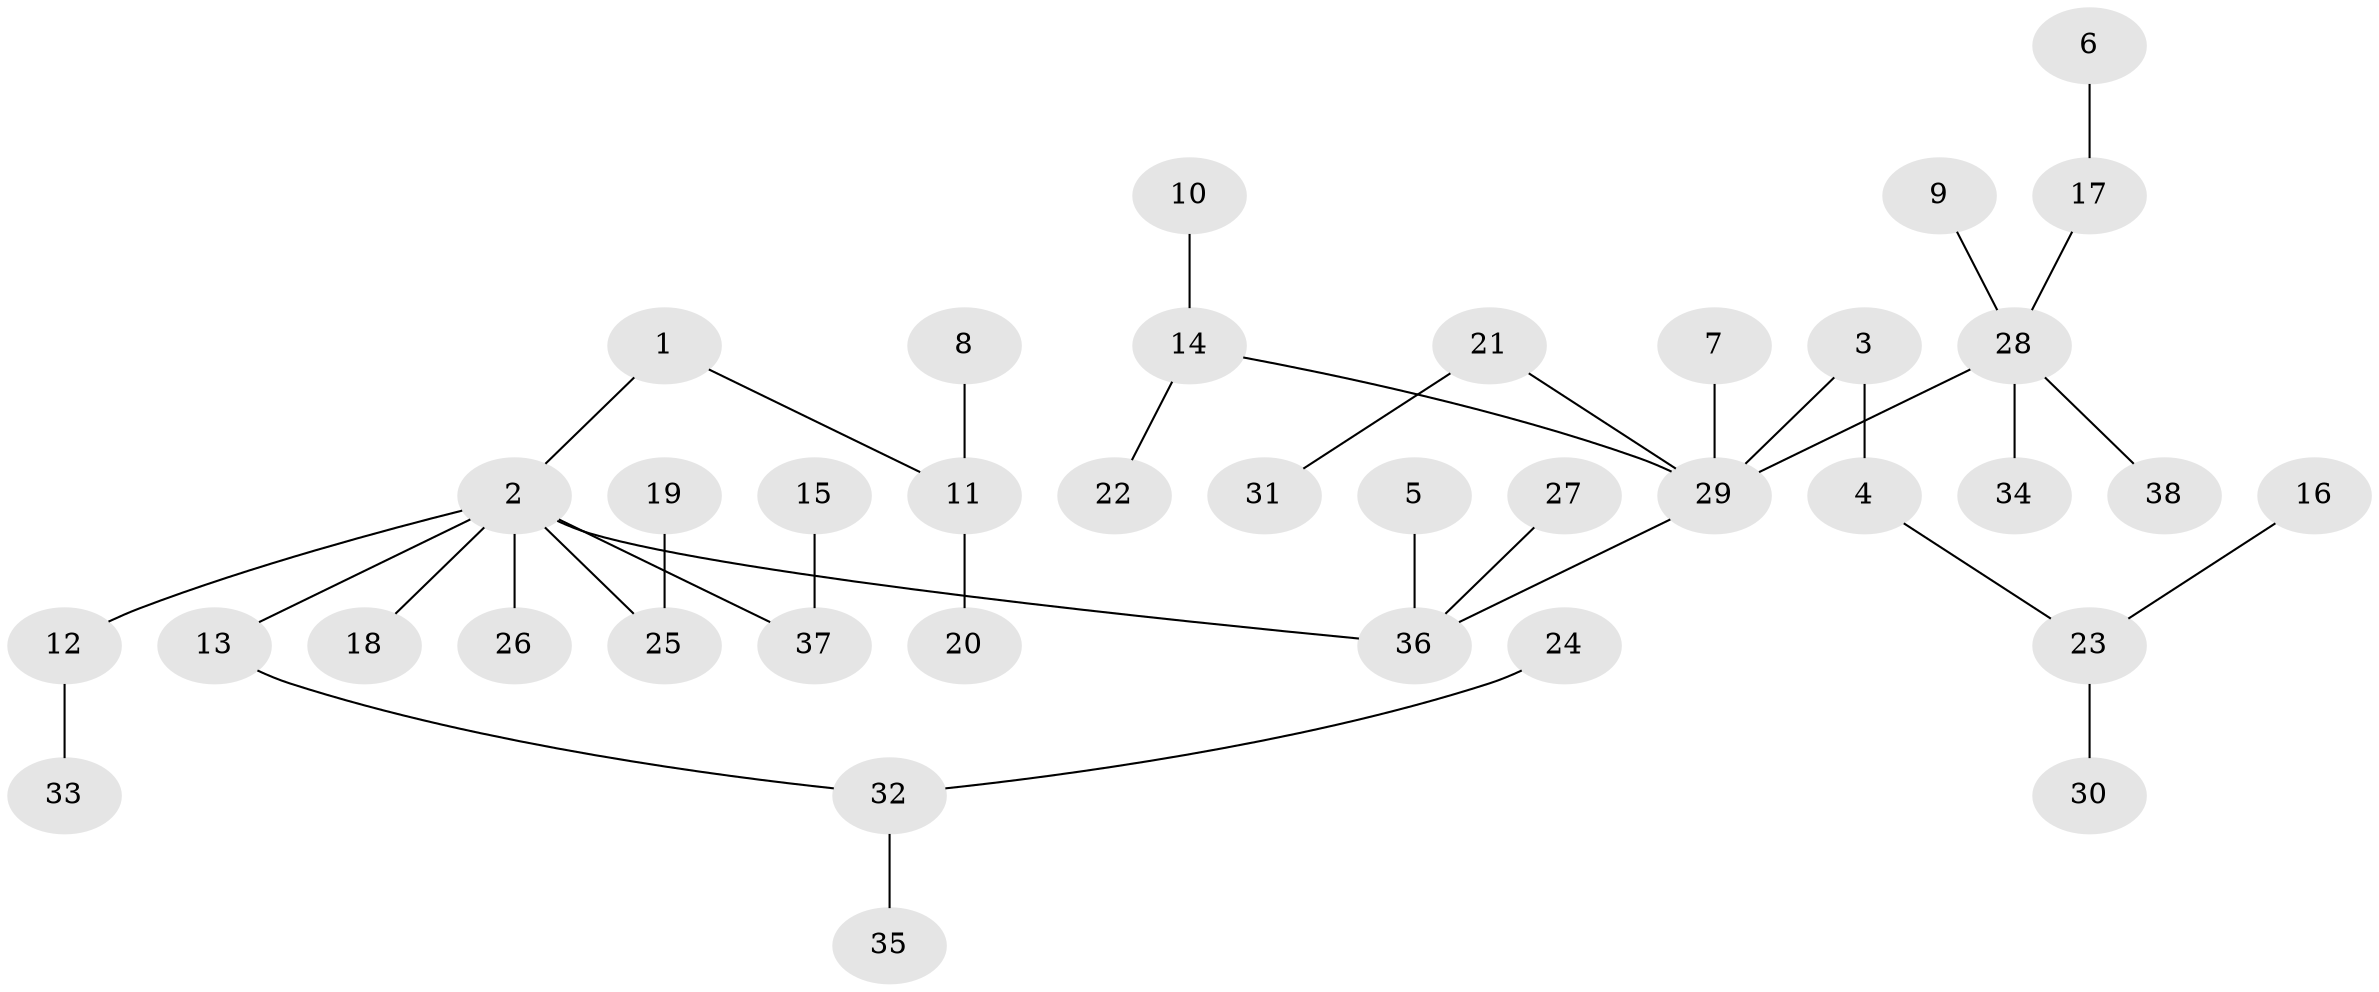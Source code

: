 // original degree distribution, {5: 0.06578947368421052, 2: 0.2236842105263158, 4: 0.039473684210526314, 3: 0.18421052631578946, 1: 0.4868421052631579}
// Generated by graph-tools (version 1.1) at 2025/50/03/09/25 03:50:24]
// undirected, 38 vertices, 37 edges
graph export_dot {
graph [start="1"]
  node [color=gray90,style=filled];
  1;
  2;
  3;
  4;
  5;
  6;
  7;
  8;
  9;
  10;
  11;
  12;
  13;
  14;
  15;
  16;
  17;
  18;
  19;
  20;
  21;
  22;
  23;
  24;
  25;
  26;
  27;
  28;
  29;
  30;
  31;
  32;
  33;
  34;
  35;
  36;
  37;
  38;
  1 -- 2 [weight=1.0];
  1 -- 11 [weight=1.0];
  2 -- 12 [weight=1.0];
  2 -- 13 [weight=1.0];
  2 -- 18 [weight=1.0];
  2 -- 25 [weight=1.0];
  2 -- 26 [weight=1.0];
  2 -- 36 [weight=1.0];
  2 -- 37 [weight=1.0];
  3 -- 4 [weight=1.0];
  3 -- 29 [weight=1.0];
  4 -- 23 [weight=1.0];
  5 -- 36 [weight=1.0];
  6 -- 17 [weight=1.0];
  7 -- 29 [weight=1.0];
  8 -- 11 [weight=1.0];
  9 -- 28 [weight=1.0];
  10 -- 14 [weight=1.0];
  11 -- 20 [weight=1.0];
  12 -- 33 [weight=1.0];
  13 -- 32 [weight=1.0];
  14 -- 22 [weight=1.0];
  14 -- 29 [weight=1.0];
  15 -- 37 [weight=1.0];
  16 -- 23 [weight=1.0];
  17 -- 28 [weight=1.0];
  19 -- 25 [weight=1.0];
  21 -- 29 [weight=1.0];
  21 -- 31 [weight=1.0];
  23 -- 30 [weight=1.0];
  24 -- 32 [weight=1.0];
  27 -- 36 [weight=1.0];
  28 -- 29 [weight=1.0];
  28 -- 34 [weight=1.0];
  28 -- 38 [weight=1.0];
  29 -- 36 [weight=1.0];
  32 -- 35 [weight=1.0];
}
